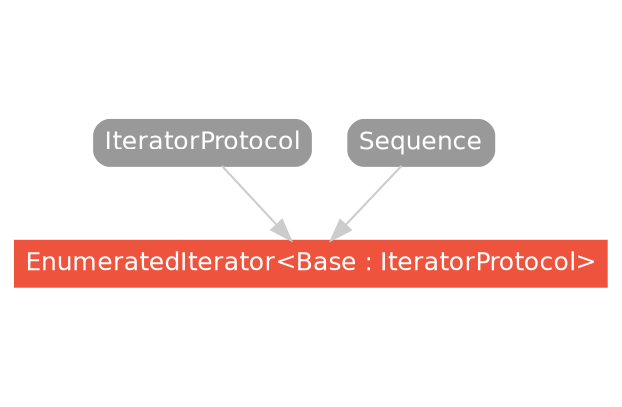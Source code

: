 strict digraph "EnumeratedIterator<Base : IteratorProtocol> - Type Hierarchy - SwiftDoc.org" {
    pad="0.1,0.8"
    node [shape=box, style="filled,rounded", color="#999999", fillcolor="#999999", fontcolor=white, fontname=Helvetica, fontnames="Helvetica,sansserif", fontsize=12, margin="0.07,0.05", height="0.3"]
    edge [color="#cccccc"]
    "EnumeratedIterator<Base : IteratorProtocol>" [URL="/type/EnumeratedIterator/", style="filled", fillcolor="#ee543d", color="#ee543d"]
    "IteratorProtocol" [URL="/protocol/IteratorProtocol/hierarchy/"]
    "Sequence" [URL="/protocol/Sequence/hierarchy/"]    "IteratorProtocol" -> "EnumeratedIterator<Base : IteratorProtocol>"
    "Sequence" -> "EnumeratedIterator<Base : IteratorProtocol>"
    subgraph Types {
        rank = max; "EnumeratedIterator<Base : IteratorProtocol>";
    }
}